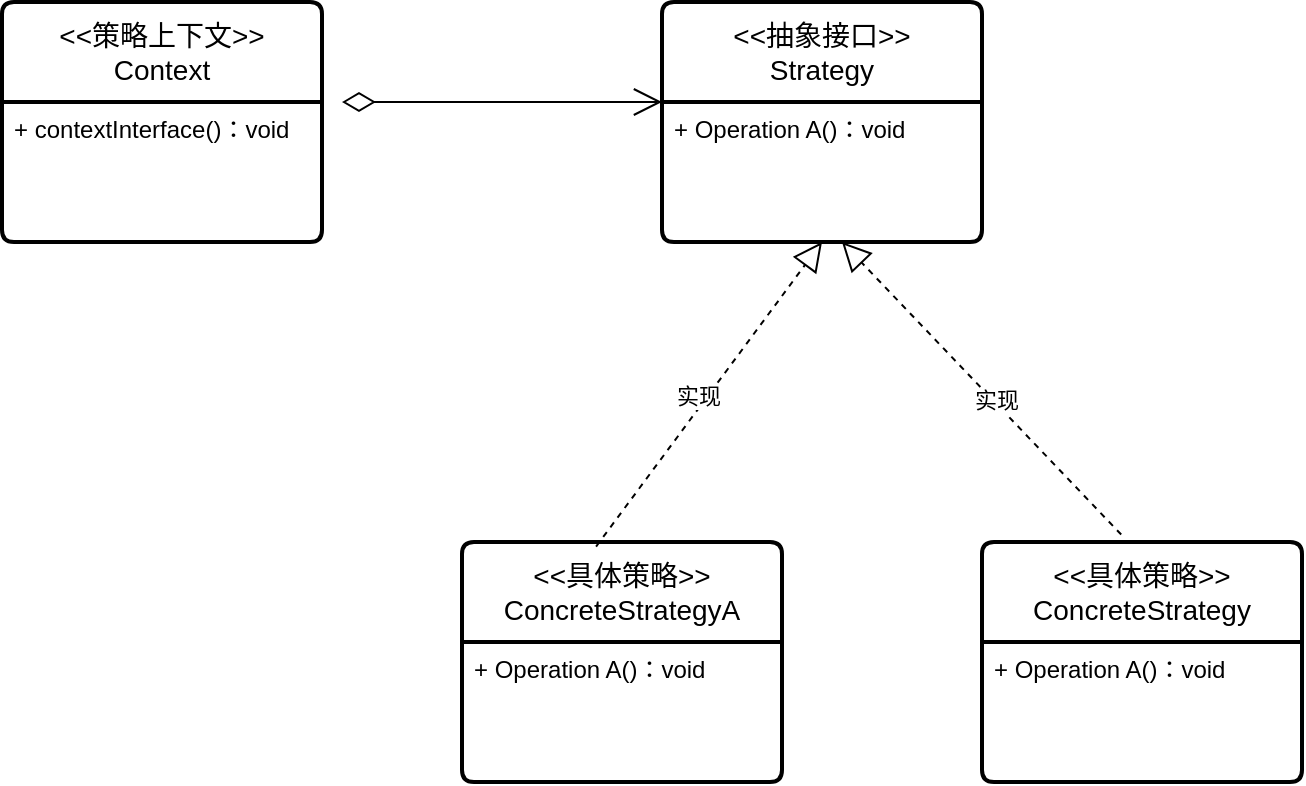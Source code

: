<mxfile version="26.1.1">
  <diagram name="第 1 页" id="UxCV0JXPSr8hyArvY_jP">
    <mxGraphModel dx="1221" dy="725" grid="1" gridSize="10" guides="1" tooltips="1" connect="1" arrows="1" fold="1" page="1" pageScale="1" pageWidth="827" pageHeight="1169" math="0" shadow="0">
      <root>
        <mxCell id="0" />
        <mxCell id="1" parent="0" />
        <mxCell id="YDf9h79LXHMmd9ruEGU2-1" value="&amp;lt;&amp;lt;策略上下文&amp;gt;&amp;gt;&lt;div&gt;Context&lt;/div&gt;" style="swimlane;childLayout=stackLayout;horizontal=1;startSize=50;horizontalStack=0;rounded=1;fontSize=14;fontStyle=0;strokeWidth=2;resizeParent=0;resizeLast=1;shadow=0;dashed=0;align=center;arcSize=4;whiteSpace=wrap;html=1;" vertex="1" parent="1">
          <mxGeometry x="90" y="150" width="160" height="120" as="geometry" />
        </mxCell>
        <mxCell id="YDf9h79LXHMmd9ruEGU2-2" value="+ contextInterface()：void" style="align=left;strokeColor=none;fillColor=none;spacingLeft=4;spacingRight=4;fontSize=12;verticalAlign=top;resizable=0;rotatable=0;part=1;html=1;whiteSpace=wrap;" vertex="1" parent="YDf9h79LXHMmd9ruEGU2-1">
          <mxGeometry y="50" width="160" height="70" as="geometry" />
        </mxCell>
        <mxCell id="YDf9h79LXHMmd9ruEGU2-7" value="" style="endArrow=open;html=1;endSize=12;startArrow=diamondThin;startSize=14;startFill=0;edgeStyle=orthogonalEdgeStyle;align=left;verticalAlign=bottom;rounded=0;" edge="1" parent="1">
          <mxGeometry x="-1" y="3" relative="1" as="geometry">
            <mxPoint x="260" y="200" as="sourcePoint" />
            <mxPoint x="420" y="200" as="targetPoint" />
          </mxGeometry>
        </mxCell>
        <mxCell id="YDf9h79LXHMmd9ruEGU2-8" value="&amp;lt;&amp;lt;抽象接口&amp;gt;&amp;gt;&lt;div&gt;Strategy&lt;/div&gt;" style="swimlane;childLayout=stackLayout;horizontal=1;startSize=50;horizontalStack=0;rounded=1;fontSize=14;fontStyle=0;strokeWidth=2;resizeParent=0;resizeLast=1;shadow=0;dashed=0;align=center;arcSize=4;whiteSpace=wrap;html=1;" vertex="1" parent="1">
          <mxGeometry x="420" y="150" width="160" height="120" as="geometry" />
        </mxCell>
        <mxCell id="YDf9h79LXHMmd9ruEGU2-9" value="+ Operation A()：void" style="align=left;strokeColor=none;fillColor=none;spacingLeft=4;spacingRight=4;fontSize=12;verticalAlign=top;resizable=0;rotatable=0;part=1;html=1;whiteSpace=wrap;" vertex="1" parent="YDf9h79LXHMmd9ruEGU2-8">
          <mxGeometry y="50" width="160" height="70" as="geometry" />
        </mxCell>
        <mxCell id="YDf9h79LXHMmd9ruEGU2-14" value="&amp;lt;&amp;lt;具体策略&amp;gt;&amp;gt;&lt;div&gt;ConcreteStrategyA&lt;/div&gt;" style="swimlane;childLayout=stackLayout;horizontal=1;startSize=50;horizontalStack=0;rounded=1;fontSize=14;fontStyle=0;strokeWidth=2;resizeParent=0;resizeLast=1;shadow=0;dashed=0;align=center;arcSize=4;whiteSpace=wrap;html=1;" vertex="1" parent="1">
          <mxGeometry x="320" y="420" width="160" height="120" as="geometry" />
        </mxCell>
        <mxCell id="YDf9h79LXHMmd9ruEGU2-15" value="+ Operation A()：void" style="align=left;strokeColor=none;fillColor=none;spacingLeft=4;spacingRight=4;fontSize=12;verticalAlign=top;resizable=0;rotatable=0;part=1;html=1;whiteSpace=wrap;" vertex="1" parent="YDf9h79LXHMmd9ruEGU2-14">
          <mxGeometry y="50" width="160" height="70" as="geometry" />
        </mxCell>
        <mxCell id="YDf9h79LXHMmd9ruEGU2-16" value="&amp;lt;&amp;lt;具体策略&amp;gt;&amp;gt;&lt;div&gt;ConcreteStrategy&lt;/div&gt;" style="swimlane;childLayout=stackLayout;horizontal=1;startSize=50;horizontalStack=0;rounded=1;fontSize=14;fontStyle=0;strokeWidth=2;resizeParent=0;resizeLast=1;shadow=0;dashed=0;align=center;arcSize=4;whiteSpace=wrap;html=1;" vertex="1" parent="1">
          <mxGeometry x="580" y="420" width="160" height="120" as="geometry" />
        </mxCell>
        <mxCell id="YDf9h79LXHMmd9ruEGU2-17" value="+ Operation A()：void" style="align=left;strokeColor=none;fillColor=none;spacingLeft=4;spacingRight=4;fontSize=12;verticalAlign=top;resizable=0;rotatable=0;part=1;html=1;whiteSpace=wrap;" vertex="1" parent="YDf9h79LXHMmd9ruEGU2-16">
          <mxGeometry y="50" width="160" height="70" as="geometry" />
        </mxCell>
        <mxCell id="YDf9h79LXHMmd9ruEGU2-23" value="" style="endArrow=block;dashed=1;endFill=0;endSize=12;html=1;rounded=0;entryX=0.5;entryY=1;entryDx=0;entryDy=0;exitX=0.419;exitY=0.019;exitDx=0;exitDy=0;exitPerimeter=0;" edge="1" parent="1" source="YDf9h79LXHMmd9ruEGU2-14" target="YDf9h79LXHMmd9ruEGU2-9">
          <mxGeometry width="160" relative="1" as="geometry">
            <mxPoint x="360" y="350" as="sourcePoint" />
            <mxPoint x="520" y="350" as="targetPoint" />
          </mxGeometry>
        </mxCell>
        <mxCell id="YDf9h79LXHMmd9ruEGU2-25" value="实现" style="edgeLabel;html=1;align=center;verticalAlign=middle;resizable=0;points=[];" vertex="1" connectable="0" parent="YDf9h79LXHMmd9ruEGU2-23">
          <mxGeometry x="-0.044" y="4" relative="1" as="geometry">
            <mxPoint as="offset" />
          </mxGeometry>
        </mxCell>
        <mxCell id="YDf9h79LXHMmd9ruEGU2-24" value="" style="endArrow=block;dashed=1;endFill=0;endSize=12;html=1;rounded=0;exitX=0.435;exitY=-0.031;exitDx=0;exitDy=0;exitPerimeter=0;" edge="1" parent="1" source="YDf9h79LXHMmd9ruEGU2-16">
          <mxGeometry width="160" relative="1" as="geometry">
            <mxPoint x="641.6" y="408.32" as="sourcePoint" />
            <mxPoint x="510" y="270" as="targetPoint" />
          </mxGeometry>
        </mxCell>
        <mxCell id="YDf9h79LXHMmd9ruEGU2-26" value="实现" style="edgeLabel;html=1;align=center;verticalAlign=middle;resizable=0;points=[];" vertex="1" connectable="0" parent="YDf9h79LXHMmd9ruEGU2-24">
          <mxGeometry x="-0.096" y="-2" relative="1" as="geometry">
            <mxPoint x="-1" as="offset" />
          </mxGeometry>
        </mxCell>
      </root>
    </mxGraphModel>
  </diagram>
</mxfile>
